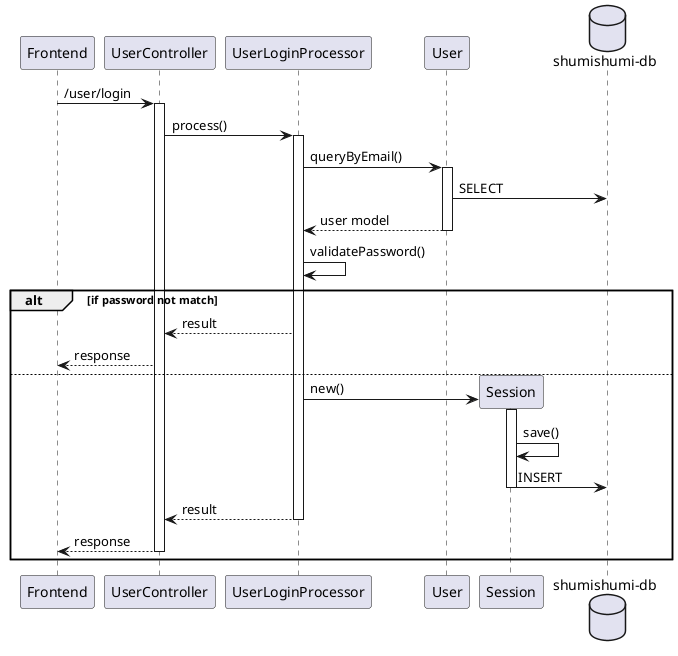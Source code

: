 @startuml login
participant "Frontend" as fe
participant "UserController" as uc

participant "UserLoginProcessor" as proc

participant "User" as um
participant "Session" as sm

database "shumishumi-db" as db

fe -> uc++ : /user/login
uc -> proc++ : process()

proc -> um++ : queryByEmail()
um -> db : SELECT
return user model

proc -> proc : validatePassword()
alt if password not match
    uc <-- proc : result
    fe <-- uc : response
else
    create sm
    proc -> sm++ : new()
    sm -> sm : save()
    sm -> db : INSERT
    deactivate sm

    return result
    return response
end

@enduml
